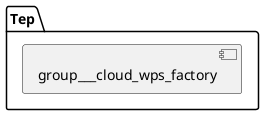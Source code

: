 @startuml
folder "Tep" [[../computational/components/group___tep.html]] {
[group___cloud_wps_factory]
}
@enduml
